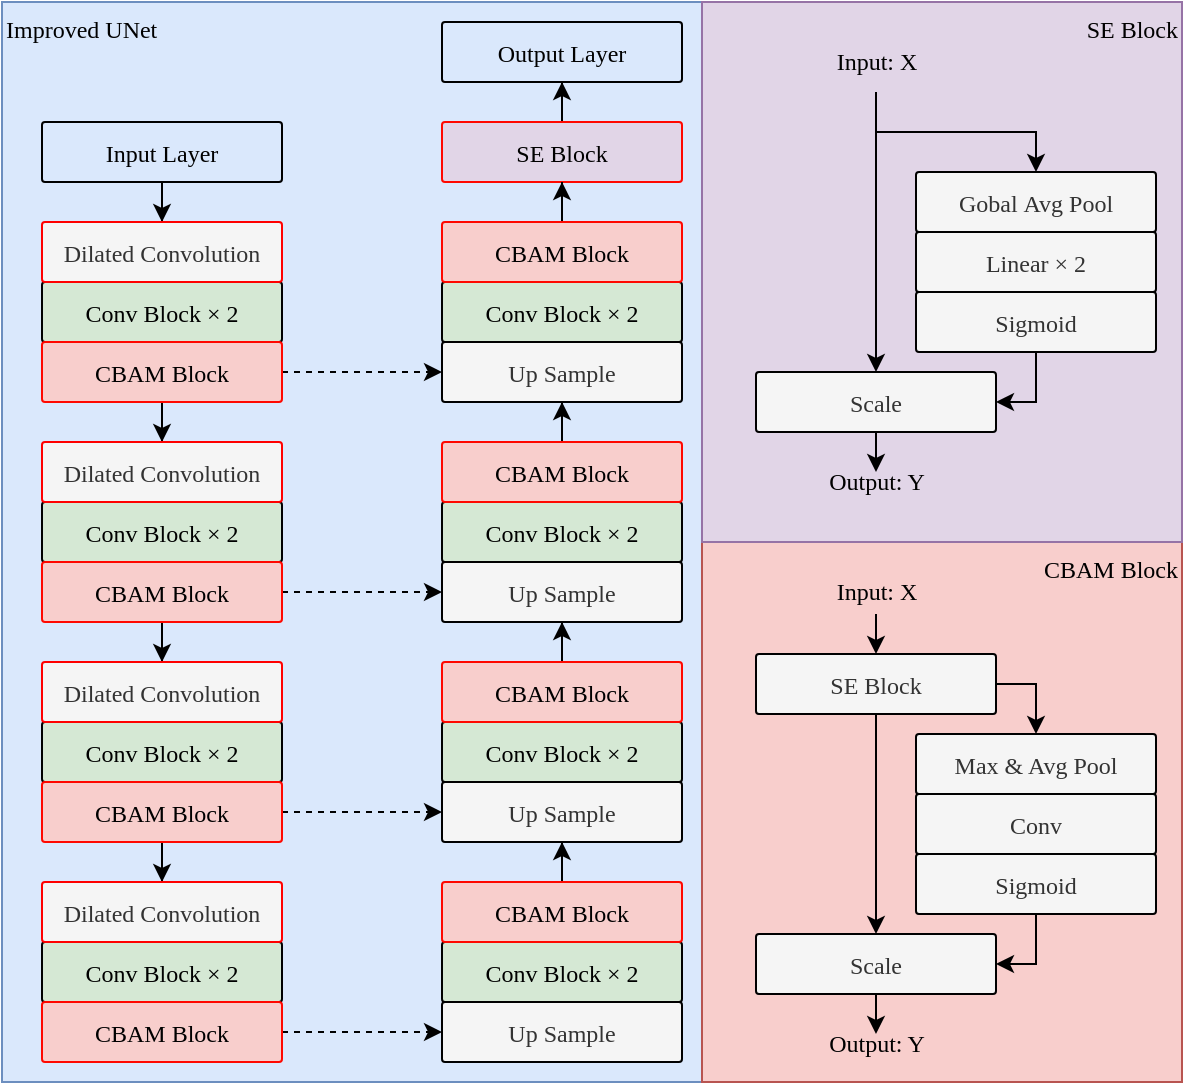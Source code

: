 <mxfile version="26.2.2">
  <diagram name="第 1 页" id="T357oziDf8qvPH15kzzj">
    <mxGraphModel dx="2068" dy="2378" grid="1" gridSize="10" guides="1" tooltips="1" connect="1" arrows="1" fold="1" page="1" pageScale="1" pageWidth="827" pageHeight="1169" math="1" shadow="0">
      <root>
        <mxCell id="0" />
        <mxCell id="1" parent="0" />
        <mxCell id="poSxbuwN53l6v8qyaKVa-196" value="Improved UNet" style="rounded=1;fillColor=#dae8fc;arcSize=0;fontFamily=Comic Sans MS;strokeColor=#6c8ebf;align=left;verticalAlign=top;" parent="1" vertex="1">
          <mxGeometry x="90" y="-250" width="350" height="540" as="geometry" />
        </mxCell>
        <mxCell id="poSxbuwN53l6v8qyaKVa-195" value="CBAM Block" style="rounded=1;fillColor=#f8cecc;arcSize=0;fontFamily=Comic Sans MS;strokeColor=#b85450;container=0;align=right;verticalAlign=top;" parent="1" vertex="1">
          <mxGeometry x="440" y="20" width="240" height="270" as="geometry" />
        </mxCell>
        <mxCell id="poSxbuwN53l6v8qyaKVa-194" value="SE Block" style="rounded=1;fillColor=#e1d5e7;arcSize=0;fontFamily=Comic Sans MS;strokeColor=#9673a6;container=0;verticalAlign=top;align=right;" parent="1" vertex="1">
          <mxGeometry x="440" y="-250" width="240" height="270" as="geometry" />
        </mxCell>
        <mxCell id="poSxbuwN53l6v8qyaKVa-52" style="edgeStyle=orthogonalEdgeStyle;rounded=0;orthogonalLoop=1;jettySize=auto;html=1;entryX=0.5;entryY=0;entryDx=0;entryDy=0;" parent="1" source="poSxbuwN53l6v8qyaKVa-53" target="poSxbuwN53l6v8qyaKVa-57" edge="1">
          <mxGeometry relative="1" as="geometry" />
        </mxCell>
        <mxCell id="poSxbuwN53l6v8qyaKVa-53" value="Input Layer" style="rounded=1;fillColor=#dae8fc;arcSize=5;fontFamily=Comic Sans MS;strokeColor=#000000;" parent="1" vertex="1">
          <mxGeometry x="110" y="-190" width="120" height="30" as="geometry" />
        </mxCell>
        <mxCell id="poSxbuwN53l6v8qyaKVa-97" style="edgeStyle=orthogonalEdgeStyle;rounded=0;orthogonalLoop=1;jettySize=auto;html=1;entryX=0.5;entryY=0;entryDx=0;entryDy=0;" parent="1" source="poSxbuwN53l6v8qyaKVa-85" target="poSxbuwN53l6v8qyaKVa-90" edge="1">
          <mxGeometry relative="1" as="geometry" />
        </mxCell>
        <mxCell id="poSxbuwN53l6v8qyaKVa-98" style="edgeStyle=orthogonalEdgeStyle;rounded=0;orthogonalLoop=1;jettySize=auto;html=1;entryX=0.5;entryY=0;entryDx=0;entryDy=0;" parent="1" source="poSxbuwN53l6v8qyaKVa-93" target="poSxbuwN53l6v8qyaKVa-86" edge="1">
          <mxGeometry relative="1" as="geometry" />
        </mxCell>
        <mxCell id="poSxbuwN53l6v8qyaKVa-104" style="edgeStyle=orthogonalEdgeStyle;rounded=0;orthogonalLoop=1;jettySize=auto;html=1;entryX=0.5;entryY=0;entryDx=0;entryDy=0;" parent="1" source="poSxbuwN53l6v8qyaKVa-89" target="poSxbuwN53l6v8qyaKVa-100" edge="1">
          <mxGeometry relative="1" as="geometry" />
        </mxCell>
        <mxCell id="poSxbuwN53l6v8qyaKVa-127" style="edgeStyle=orthogonalEdgeStyle;rounded=0;orthogonalLoop=1;jettySize=auto;html=1;entryX=0;entryY=0.5;entryDx=0;entryDy=0;dashed=1;" parent="1" source="poSxbuwN53l6v8qyaKVa-103" target="poSxbuwN53l6v8qyaKVa-106" edge="1">
          <mxGeometry relative="1" as="geometry" />
        </mxCell>
        <mxCell id="poSxbuwN53l6v8qyaKVa-128" style="edgeStyle=orthogonalEdgeStyle;rounded=0;orthogonalLoop=1;jettySize=auto;html=1;entryX=0.5;entryY=1;entryDx=0;entryDy=0;" parent="1" source="poSxbuwN53l6v8qyaKVa-109" target="poSxbuwN53l6v8qyaKVa-113" edge="1">
          <mxGeometry relative="1" as="geometry" />
        </mxCell>
        <mxCell id="poSxbuwN53l6v8qyaKVa-129" style="edgeStyle=orthogonalEdgeStyle;rounded=0;orthogonalLoop=1;jettySize=auto;html=1;entryX=0.5;entryY=1;entryDx=0;entryDy=0;" parent="1" source="poSxbuwN53l6v8qyaKVa-116" target="poSxbuwN53l6v8qyaKVa-118" edge="1">
          <mxGeometry relative="1" as="geometry" />
        </mxCell>
        <mxCell id="poSxbuwN53l6v8qyaKVa-130" style="edgeStyle=orthogonalEdgeStyle;rounded=0;orthogonalLoop=1;jettySize=auto;html=1;entryX=0.5;entryY=1;entryDx=0;entryDy=0;" parent="1" source="poSxbuwN53l6v8qyaKVa-121" target="poSxbuwN53l6v8qyaKVa-123" edge="1">
          <mxGeometry relative="1" as="geometry" />
        </mxCell>
        <mxCell id="poSxbuwN53l6v8qyaKVa-134" style="edgeStyle=orthogonalEdgeStyle;rounded=0;orthogonalLoop=1;jettySize=auto;html=1;entryX=0.5;entryY=1;entryDx=0;entryDy=0;" parent="1" source="poSxbuwN53l6v8qyaKVa-131" target="poSxbuwN53l6v8qyaKVa-132" edge="1">
          <mxGeometry relative="1" as="geometry" />
        </mxCell>
        <mxCell id="poSxbuwN53l6v8qyaKVa-131" value="SE Block" style="rounded=1;fillColor=#e1d5e7;arcSize=5;fontFamily=Comic Sans MS;strokeColor=light-dark(#ff0800, #d7817e);container=0;" parent="1" vertex="1">
          <mxGeometry x="310" y="-190" width="120" height="30" as="geometry" />
        </mxCell>
        <mxCell id="poSxbuwN53l6v8qyaKVa-132" value="Output Layer" style="rounded=1;fillColor=#dae8fc;arcSize=5;fontFamily=Comic Sans MS;strokeColor=#000000;" parent="1" vertex="1">
          <mxGeometry x="310" y="-240" width="120" height="30" as="geometry" />
        </mxCell>
        <mxCell id="poSxbuwN53l6v8qyaKVa-133" style="edgeStyle=orthogonalEdgeStyle;rounded=0;orthogonalLoop=1;jettySize=auto;html=1;entryX=0.5;entryY=1;entryDx=0;entryDy=0;" parent="1" source="poSxbuwN53l6v8qyaKVa-126" target="poSxbuwN53l6v8qyaKVa-131" edge="1">
          <mxGeometry relative="1" as="geometry" />
        </mxCell>
        <mxCell id="poSxbuwN53l6v8qyaKVa-137" style="edgeStyle=orthogonalEdgeStyle;rounded=0;orthogonalLoop=1;jettySize=auto;html=1;entryX=0;entryY=0.5;entryDx=0;entryDy=0;dashed=1;" parent="1" source="poSxbuwN53l6v8qyaKVa-89" target="poSxbuwN53l6v8qyaKVa-113" edge="1">
          <mxGeometry relative="1" as="geometry" />
        </mxCell>
        <mxCell id="poSxbuwN53l6v8qyaKVa-138" style="edgeStyle=orthogonalEdgeStyle;rounded=0;orthogonalLoop=1;jettySize=auto;html=1;entryX=0;entryY=0.5;entryDx=0;entryDy=0;dashed=1;" parent="1" source="poSxbuwN53l6v8qyaKVa-93" target="poSxbuwN53l6v8qyaKVa-118" edge="1">
          <mxGeometry relative="1" as="geometry" />
        </mxCell>
        <mxCell id="poSxbuwN53l6v8qyaKVa-139" style="edgeStyle=orthogonalEdgeStyle;rounded=0;orthogonalLoop=1;jettySize=auto;html=1;entryX=0;entryY=0.5;entryDx=0;entryDy=0;dashed=1;" parent="1" source="poSxbuwN53l6v8qyaKVa-85" target="poSxbuwN53l6v8qyaKVa-123" edge="1">
          <mxGeometry relative="1" as="geometry" />
        </mxCell>
        <mxCell id="poSxbuwN53l6v8qyaKVa-83" value="Conv Block × 2" style="rounded=1;fillColor=#d5e8d4;arcSize=5;fontFamily=Comic Sans MS;strokeColor=#000000;" parent="1" vertex="1">
          <mxGeometry x="110" y="-110" width="120" height="30" as="geometry" />
        </mxCell>
        <mxCell id="poSxbuwN53l6v8qyaKVa-85" value="CBAM Block" style="rounded=1;fillColor=#f8cecc;arcSize=5;fontFamily=Comic Sans MS;strokeColor=light-dark(#ff0800, #d7817e);" parent="1" vertex="1">
          <mxGeometry x="110" y="-80" width="120" height="30" as="geometry" />
        </mxCell>
        <mxCell id="poSxbuwN53l6v8qyaKVa-91" value="Conv Block × 2" style="rounded=1;fillColor=#d5e8d4;arcSize=5;fontFamily=Comic Sans MS;strokeColor=#000000;" parent="1" vertex="1">
          <mxGeometry x="110" width="120" height="30" as="geometry" />
        </mxCell>
        <mxCell id="poSxbuwN53l6v8qyaKVa-93" value="CBAM Block" style="rounded=1;fillColor=#f8cecc;arcSize=5;fontFamily=Comic Sans MS;strokeColor=light-dark(#ff0800, #d7817e);" parent="1" vertex="1">
          <mxGeometry x="110" y="30" width="120" height="30" as="geometry" />
        </mxCell>
        <mxCell id="poSxbuwN53l6v8qyaKVa-87" value="Conv Block × 2" style="rounded=1;fillColor=#d5e8d4;arcSize=5;fontFamily=Comic Sans MS;strokeColor=#000000;" parent="1" vertex="1">
          <mxGeometry x="110" y="110" width="120" height="30" as="geometry" />
        </mxCell>
        <mxCell id="poSxbuwN53l6v8qyaKVa-89" value="CBAM Block" style="rounded=1;fillColor=#f8cecc;arcSize=5;fontFamily=Comic Sans MS;strokeColor=light-dark(#ff0800, #d7817e);" parent="1" vertex="1">
          <mxGeometry x="110" y="140" width="120" height="30" as="geometry" />
        </mxCell>
        <mxCell id="poSxbuwN53l6v8qyaKVa-101" value="Conv Block × 2" style="rounded=1;fillColor=#d5e8d4;arcSize=5;fontFamily=Comic Sans MS;strokeColor=#000000;" parent="1" vertex="1">
          <mxGeometry x="110" y="220" width="120" height="30" as="geometry" />
        </mxCell>
        <mxCell id="poSxbuwN53l6v8qyaKVa-103" value="CBAM Block" style="rounded=1;fillColor=#f8cecc;arcSize=5;fontFamily=Comic Sans MS;strokeColor=light-dark(#ff0800, #d7817e);" parent="1" vertex="1">
          <mxGeometry x="110" y="250" width="120" height="30" as="geometry" />
        </mxCell>
        <mxCell id="poSxbuwN53l6v8qyaKVa-106" value="Up Sample" style="rounded=1;fillColor=#f5f5f5;arcSize=5;fontFamily=Comic Sans MS;strokeColor=#000000;fontColor=#333333;container=0;" parent="1" vertex="1">
          <mxGeometry x="310" y="250" width="120" height="30" as="geometry" />
        </mxCell>
        <mxCell id="poSxbuwN53l6v8qyaKVa-107" value="Conv Block × 2" style="rounded=1;fillColor=#d5e8d4;arcSize=5;fontFamily=Comic Sans MS;strokeColor=#000000;container=0;" parent="1" vertex="1">
          <mxGeometry x="310" y="220" width="120" height="30" as="geometry" />
        </mxCell>
        <mxCell id="poSxbuwN53l6v8qyaKVa-113" value="Up Sample" style="rounded=1;fillColor=#f5f5f5;arcSize=5;fontFamily=Comic Sans MS;strokeColor=#000000;fontColor=#333333;container=0;" parent="1" vertex="1">
          <mxGeometry x="310" y="140" width="120" height="30" as="geometry" />
        </mxCell>
        <mxCell id="poSxbuwN53l6v8qyaKVa-114" value="Conv Block × 2" style="rounded=1;fillColor=#d5e8d4;arcSize=5;fontFamily=Comic Sans MS;strokeColor=#000000;container=0;" parent="1" vertex="1">
          <mxGeometry x="310" y="110" width="120" height="30" as="geometry" />
        </mxCell>
        <mxCell id="poSxbuwN53l6v8qyaKVa-118" value="Up Sample" style="rounded=1;fillColor=#f5f5f5;arcSize=5;fontFamily=Comic Sans MS;strokeColor=#000000;fontColor=#333333;container=0;" parent="1" vertex="1">
          <mxGeometry x="310" y="30" width="120" height="30" as="geometry" />
        </mxCell>
        <mxCell id="poSxbuwN53l6v8qyaKVa-119" value="Conv Block × 2" style="rounded=1;fillColor=#d5e8d4;arcSize=5;fontFamily=Comic Sans MS;strokeColor=#000000;container=0;" parent="1" vertex="1">
          <mxGeometry x="310" width="120" height="30" as="geometry" />
        </mxCell>
        <mxCell id="poSxbuwN53l6v8qyaKVa-123" value="Up Sample" style="rounded=1;fillColor=#f5f5f5;arcSize=5;fontFamily=Comic Sans MS;strokeColor=#000000;fontColor=#333333;container=0;" parent="1" vertex="1">
          <mxGeometry x="310" y="-80" width="120" height="30" as="geometry" />
        </mxCell>
        <mxCell id="poSxbuwN53l6v8qyaKVa-124" value="Conv Block × 2" style="rounded=1;fillColor=#d5e8d4;arcSize=5;fontFamily=Comic Sans MS;strokeColor=#000000;container=0;" parent="1" vertex="1">
          <mxGeometry x="310" y="-110" width="120" height="30" as="geometry" />
        </mxCell>
        <mxCell id="poSxbuwN53l6v8qyaKVa-143" value="Gobal Avg Pool" style="rounded=1;fillColor=#f5f5f5;arcSize=5;fontFamily=Comic Sans MS;strokeColor=#000000;container=0;fontColor=#333333;" parent="1" vertex="1">
          <mxGeometry x="547" y="-165" width="120" height="30" as="geometry" />
        </mxCell>
        <mxCell id="poSxbuwN53l6v8qyaKVa-144" value="Linear × 2" style="rounded=1;fillColor=#f5f5f5;arcSize=5;fontFamily=Comic Sans MS;strokeColor=#000000;container=0;fontColor=#333333;" parent="1" vertex="1">
          <mxGeometry x="547" y="-135" width="120" height="30" as="geometry" />
        </mxCell>
        <mxCell id="poSxbuwN53l6v8qyaKVa-153" style="edgeStyle=orthogonalEdgeStyle;rounded=0;orthogonalLoop=1;jettySize=auto;html=1;entryX=1;entryY=0.5;entryDx=0;entryDy=0;" parent="1" source="poSxbuwN53l6v8qyaKVa-146" target="poSxbuwN53l6v8qyaKVa-147" edge="1">
          <mxGeometry relative="1" as="geometry" />
        </mxCell>
        <mxCell id="poSxbuwN53l6v8qyaKVa-146" value="Sigmoid" style="rounded=1;fillColor=#f5f5f5;arcSize=5;fontFamily=Comic Sans MS;strokeColor=#000000;container=0;fontColor=#333333;" parent="1" vertex="1">
          <mxGeometry x="547" y="-105" width="120" height="30" as="geometry" />
        </mxCell>
        <mxCell id="poSxbuwN53l6v8qyaKVa-150" style="edgeStyle=orthogonalEdgeStyle;rounded=0;orthogonalLoop=1;jettySize=auto;html=1;" parent="1" source="poSxbuwN53l6v8qyaKVa-147" edge="1">
          <mxGeometry relative="1" as="geometry">
            <mxPoint x="527.0" y="-15" as="targetPoint" />
          </mxGeometry>
        </mxCell>
        <mxCell id="poSxbuwN53l6v8qyaKVa-147" value="Scale" style="rounded=1;fillColor=#f5f5f5;arcSize=5;fontFamily=Comic Sans MS;strokeColor=#000000;container=0;fontColor=#333333;" parent="1" vertex="1">
          <mxGeometry x="467" y="-65" width="120" height="30" as="geometry" />
        </mxCell>
        <mxCell id="poSxbuwN53l6v8qyaKVa-151" style="edgeStyle=orthogonalEdgeStyle;rounded=0;orthogonalLoop=1;jettySize=auto;html=1;entryX=0.5;entryY=0;entryDx=0;entryDy=0;" parent="1" source="poSxbuwN53l6v8qyaKVa-148" target="poSxbuwN53l6v8qyaKVa-147" edge="1">
          <mxGeometry relative="1" as="geometry" />
        </mxCell>
        <mxCell id="poSxbuwN53l6v8qyaKVa-152" style="edgeStyle=orthogonalEdgeStyle;rounded=0;orthogonalLoop=1;jettySize=auto;html=1;" parent="1" source="poSxbuwN53l6v8qyaKVa-148" target="poSxbuwN53l6v8qyaKVa-143" edge="1">
          <mxGeometry relative="1" as="geometry" />
        </mxCell>
        <mxCell id="poSxbuwN53l6v8qyaKVa-148" value="&lt;font face=&quot;Comic Sans MS&quot;&gt;Input: X&lt;/font&gt;" style="text;html=1;align=center;verticalAlign=middle;resizable=0;points=[];autosize=1;strokeColor=none;fillColor=none;" parent="1" vertex="1">
          <mxGeometry x="492" y="-235" width="70" height="30" as="geometry" />
        </mxCell>
        <mxCell id="poSxbuwN53l6v8qyaKVa-149" value="&lt;font face=&quot;Comic Sans MS&quot;&gt;Output: Y&lt;/font&gt;" style="text;html=1;align=center;verticalAlign=middle;resizable=0;points=[];autosize=1;strokeColor=none;fillColor=none;" parent="1" vertex="1">
          <mxGeometry x="487" y="-25" width="80" height="30" as="geometry" />
        </mxCell>
        <mxCell id="poSxbuwN53l6v8qyaKVa-184" style="rounded=0;orthogonalLoop=1;jettySize=auto;html=1;entryX=0.5;entryY=0;entryDx=0;entryDy=0;" parent="1" target="poSxbuwN53l6v8qyaKVa-177" edge="1">
          <mxGeometry relative="1" as="geometry">
            <mxPoint x="527.0" y="56" as="sourcePoint" />
          </mxGeometry>
        </mxCell>
        <mxCell id="poSxbuwN53l6v8qyaKVa-186" style="edgeStyle=orthogonalEdgeStyle;rounded=0;orthogonalLoop=1;jettySize=auto;html=1;entryX=0.5;entryY=0;entryDx=0;entryDy=0;exitX=1;exitY=0.5;exitDx=0;exitDy=0;" parent="1" source="poSxbuwN53l6v8qyaKVa-177" target="poSxbuwN53l6v8qyaKVa-179" edge="1">
          <mxGeometry relative="1" as="geometry" />
        </mxCell>
        <mxCell id="poSxbuwN53l6v8qyaKVa-188" style="edgeStyle=orthogonalEdgeStyle;rounded=0;orthogonalLoop=1;jettySize=auto;html=1;entryX=0.5;entryY=0;entryDx=0;entryDy=0;" parent="1" source="poSxbuwN53l6v8qyaKVa-177" target="poSxbuwN53l6v8qyaKVa-180" edge="1">
          <mxGeometry relative="1" as="geometry" />
        </mxCell>
        <mxCell id="poSxbuwN53l6v8qyaKVa-177" value="SE Block" style="rounded=1;fillColor=#f5f5f5;arcSize=5;fontFamily=Comic Sans MS;strokeColor=#000000;container=0;fontColor=#333333;" parent="1" vertex="1">
          <mxGeometry x="467" y="76" width="120" height="30" as="geometry" />
        </mxCell>
        <mxCell id="poSxbuwN53l6v8qyaKVa-179" value="Max &amp; Avg Pool" style="rounded=1;fillColor=#f5f5f5;arcSize=5;fontFamily=Comic Sans MS;strokeColor=#000000;container=0;fontColor=#333333;" parent="1" vertex="1">
          <mxGeometry x="547" y="116" width="120" height="30" as="geometry" />
        </mxCell>
        <mxCell id="poSxbuwN53l6v8qyaKVa-185" style="rounded=0;orthogonalLoop=1;jettySize=auto;html=1;" parent="1" source="poSxbuwN53l6v8qyaKVa-180" edge="1">
          <mxGeometry relative="1" as="geometry">
            <mxPoint x="527.0" y="266" as="targetPoint" />
          </mxGeometry>
        </mxCell>
        <mxCell id="poSxbuwN53l6v8qyaKVa-180" value="Scale" style="rounded=1;fillColor=#f5f5f5;arcSize=5;fontFamily=Comic Sans MS;strokeColor=#000000;container=0;fontColor=#333333;" parent="1" vertex="1">
          <mxGeometry x="467" y="216" width="120" height="30" as="geometry" />
        </mxCell>
        <mxCell id="poSxbuwN53l6v8qyaKVa-182" value="Conv" style="rounded=1;fillColor=#f5f5f5;arcSize=5;fontFamily=Comic Sans MS;strokeColor=#000000;container=0;fontColor=#333333;" parent="1" vertex="1">
          <mxGeometry x="547" y="146" width="120" height="30" as="geometry" />
        </mxCell>
        <mxCell id="poSxbuwN53l6v8qyaKVa-187" style="edgeStyle=orthogonalEdgeStyle;rounded=0;orthogonalLoop=1;jettySize=auto;html=1;entryX=1;entryY=0.5;entryDx=0;entryDy=0;" parent="1" source="poSxbuwN53l6v8qyaKVa-183" target="poSxbuwN53l6v8qyaKVa-180" edge="1">
          <mxGeometry relative="1" as="geometry" />
        </mxCell>
        <mxCell id="poSxbuwN53l6v8qyaKVa-183" value="Sigmoid" style="rounded=1;fillColor=#f5f5f5;arcSize=5;fontFamily=Comic Sans MS;strokeColor=#000000;container=0;fontColor=#333333;" parent="1" vertex="1">
          <mxGeometry x="547" y="176" width="120" height="30" as="geometry" />
        </mxCell>
        <mxCell id="poSxbuwN53l6v8qyaKVa-191" value="&lt;font face=&quot;Comic Sans MS&quot;&gt;Output: Y&lt;/font&gt;" style="text;html=1;align=center;verticalAlign=middle;resizable=0;points=[];autosize=1;strokeColor=none;fillColor=none;" parent="1" vertex="1">
          <mxGeometry x="487" y="256" width="80" height="30" as="geometry" />
        </mxCell>
        <mxCell id="poSxbuwN53l6v8qyaKVa-193" value="&lt;font face=&quot;Comic Sans MS&quot;&gt;Input: X&lt;/font&gt;" style="text;html=1;align=center;verticalAlign=middle;resizable=0;points=[];autosize=1;strokeColor=none;fillColor=none;" parent="1" vertex="1">
          <mxGeometry x="492" y="30" width="70" height="30" as="geometry" />
        </mxCell>
        <mxCell id="poSxbuwN53l6v8qyaKVa-57" value="Dilated Convolution" style="rounded=1;fillColor=#f5f5f5;arcSize=5;fontFamily=Comic Sans MS;strokeColor=light-dark(#ff0000, #ededed);fontColor=#333333;" parent="1" vertex="1">
          <mxGeometry x="110" y="-140" width="120" height="30" as="geometry" />
        </mxCell>
        <mxCell id="poSxbuwN53l6v8qyaKVa-90" value="Dilated Convolution" style="rounded=1;fillColor=#f5f5f5;arcSize=5;fontFamily=Comic Sans MS;strokeColor=light-dark(#ff0000, #ededed);fontColor=#333333;" parent="1" vertex="1">
          <mxGeometry x="110" y="-30" width="120" height="30" as="geometry" />
        </mxCell>
        <mxCell id="poSxbuwN53l6v8qyaKVa-86" value="Dilated Convolution" style="rounded=1;fillColor=#f5f5f5;arcSize=5;fontFamily=Comic Sans MS;strokeColor=light-dark(#ff0000, #ededed);fontColor=#333333;" parent="1" vertex="1">
          <mxGeometry x="110" y="80" width="120" height="30" as="geometry" />
        </mxCell>
        <mxCell id="poSxbuwN53l6v8qyaKVa-100" value="Dilated Convolution" style="rounded=1;fillColor=#f5f5f5;arcSize=5;fontFamily=Comic Sans MS;strokeColor=light-dark(#ff0000, #ededed);fontColor=#333333;" parent="1" vertex="1">
          <mxGeometry x="110" y="190" width="120" height="30" as="geometry" />
        </mxCell>
        <mxCell id="poSxbuwN53l6v8qyaKVa-109" value="CBAM Block" style="rounded=1;fillColor=#f8cecc;arcSize=5;fontFamily=Comic Sans MS;strokeColor=light-dark(#ff0800, #d7817e);container=0;" parent="1" vertex="1">
          <mxGeometry x="310" y="190" width="120" height="30" as="geometry" />
        </mxCell>
        <mxCell id="poSxbuwN53l6v8qyaKVa-116" value="CBAM Block" style="rounded=1;fillColor=#f8cecc;arcSize=5;fontFamily=Comic Sans MS;strokeColor=light-dark(#ff0800, #d7817e);container=0;" parent="1" vertex="1">
          <mxGeometry x="310" y="80" width="120" height="30" as="geometry" />
        </mxCell>
        <mxCell id="poSxbuwN53l6v8qyaKVa-121" value="CBAM Block" style="rounded=1;fillColor=#f8cecc;arcSize=5;fontFamily=Comic Sans MS;strokeColor=light-dark(#ff0800, #d7817e);container=0;" parent="1" vertex="1">
          <mxGeometry x="310" y="-30" width="120" height="30" as="geometry" />
        </mxCell>
        <mxCell id="poSxbuwN53l6v8qyaKVa-126" value="CBAM Block" style="rounded=1;fillColor=#f8cecc;arcSize=5;fontFamily=Comic Sans MS;strokeColor=light-dark(#ff0800, #d7817e);container=0;" parent="1" vertex="1">
          <mxGeometry x="310" y="-140" width="120" height="30" as="geometry" />
        </mxCell>
      </root>
    </mxGraphModel>
  </diagram>
</mxfile>
